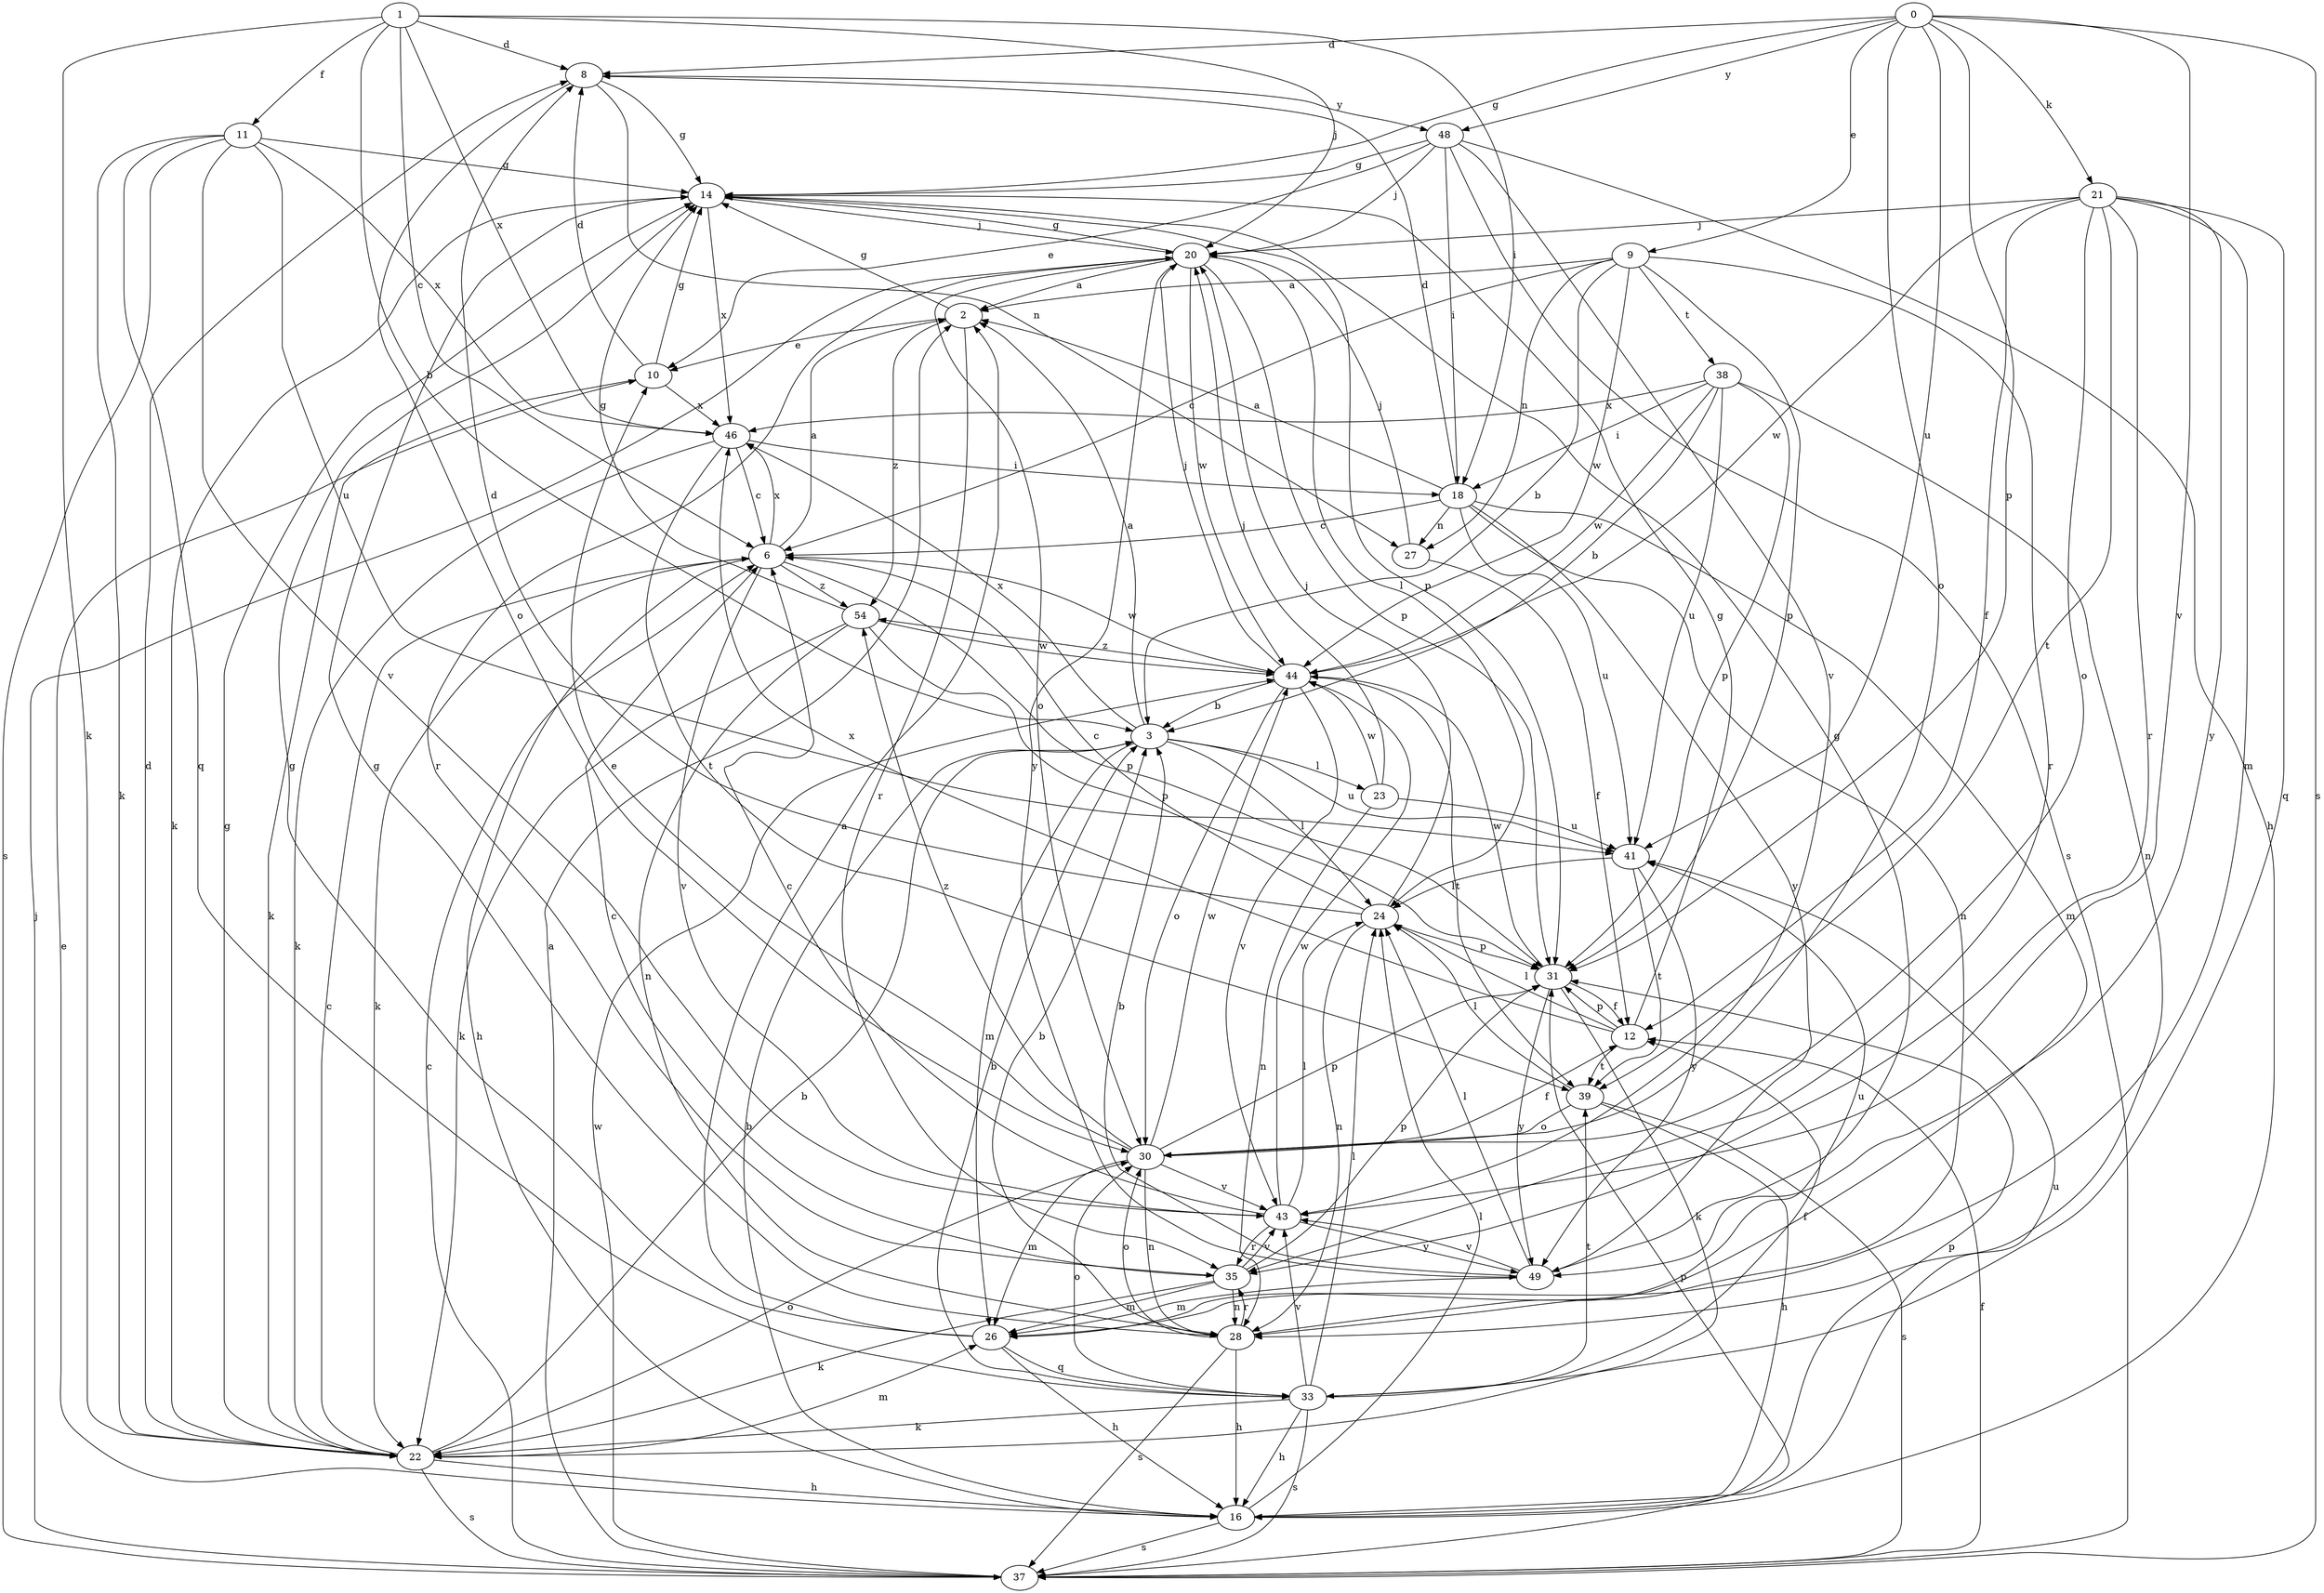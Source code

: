strict digraph  {
0;
1;
2;
3;
6;
8;
9;
10;
11;
12;
14;
16;
18;
20;
21;
22;
23;
24;
26;
27;
28;
30;
31;
33;
35;
37;
38;
39;
41;
43;
44;
46;
48;
49;
54;
0 -> 8  [label=d];
0 -> 9  [label=e];
0 -> 14  [label=g];
0 -> 21  [label=k];
0 -> 30  [label=o];
0 -> 31  [label=p];
0 -> 37  [label=s];
0 -> 41  [label=u];
0 -> 43  [label=v];
0 -> 48  [label=y];
1 -> 3  [label=b];
1 -> 6  [label=c];
1 -> 8  [label=d];
1 -> 11  [label=f];
1 -> 18  [label=i];
1 -> 20  [label=j];
1 -> 22  [label=k];
1 -> 46  [label=x];
2 -> 10  [label=e];
2 -> 14  [label=g];
2 -> 35  [label=r];
2 -> 54  [label=z];
3 -> 2  [label=a];
3 -> 23  [label=l];
3 -> 24  [label=l];
3 -> 26  [label=m];
3 -> 41  [label=u];
3 -> 46  [label=x];
6 -> 2  [label=a];
6 -> 16  [label=h];
6 -> 22  [label=k];
6 -> 31  [label=p];
6 -> 43  [label=v];
6 -> 44  [label=w];
6 -> 46  [label=x];
6 -> 54  [label=z];
8 -> 14  [label=g];
8 -> 27  [label=n];
8 -> 30  [label=o];
8 -> 48  [label=y];
9 -> 2  [label=a];
9 -> 3  [label=b];
9 -> 6  [label=c];
9 -> 27  [label=n];
9 -> 31  [label=p];
9 -> 35  [label=r];
9 -> 38  [label=t];
9 -> 44  [label=w];
10 -> 8  [label=d];
10 -> 14  [label=g];
10 -> 22  [label=k];
10 -> 46  [label=x];
11 -> 14  [label=g];
11 -> 22  [label=k];
11 -> 33  [label=q];
11 -> 37  [label=s];
11 -> 41  [label=u];
11 -> 43  [label=v];
11 -> 46  [label=x];
12 -> 14  [label=g];
12 -> 24  [label=l];
12 -> 31  [label=p];
12 -> 39  [label=t];
12 -> 46  [label=x];
14 -> 20  [label=j];
14 -> 22  [label=k];
14 -> 31  [label=p];
14 -> 46  [label=x];
16 -> 3  [label=b];
16 -> 10  [label=e];
16 -> 24  [label=l];
16 -> 31  [label=p];
16 -> 37  [label=s];
16 -> 41  [label=u];
18 -> 2  [label=a];
18 -> 6  [label=c];
18 -> 8  [label=d];
18 -> 26  [label=m];
18 -> 27  [label=n];
18 -> 28  [label=n];
18 -> 41  [label=u];
18 -> 49  [label=y];
20 -> 2  [label=a];
20 -> 14  [label=g];
20 -> 24  [label=l];
20 -> 30  [label=o];
20 -> 31  [label=p];
20 -> 35  [label=r];
20 -> 44  [label=w];
20 -> 49  [label=y];
21 -> 12  [label=f];
21 -> 20  [label=j];
21 -> 26  [label=m];
21 -> 30  [label=o];
21 -> 33  [label=q];
21 -> 35  [label=r];
21 -> 39  [label=t];
21 -> 44  [label=w];
21 -> 49  [label=y];
22 -> 3  [label=b];
22 -> 6  [label=c];
22 -> 8  [label=d];
22 -> 14  [label=g];
22 -> 16  [label=h];
22 -> 26  [label=m];
22 -> 30  [label=o];
22 -> 37  [label=s];
23 -> 20  [label=j];
23 -> 28  [label=n];
23 -> 41  [label=u];
23 -> 44  [label=w];
24 -> 6  [label=c];
24 -> 8  [label=d];
24 -> 20  [label=j];
24 -> 28  [label=n];
24 -> 31  [label=p];
26 -> 2  [label=a];
26 -> 14  [label=g];
26 -> 16  [label=h];
26 -> 33  [label=q];
27 -> 12  [label=f];
27 -> 20  [label=j];
28 -> 3  [label=b];
28 -> 14  [label=g];
28 -> 16  [label=h];
28 -> 30  [label=o];
28 -> 35  [label=r];
28 -> 37  [label=s];
28 -> 41  [label=u];
30 -> 10  [label=e];
30 -> 12  [label=f];
30 -> 26  [label=m];
30 -> 28  [label=n];
30 -> 31  [label=p];
30 -> 43  [label=v];
30 -> 44  [label=w];
30 -> 54  [label=z];
31 -> 12  [label=f];
31 -> 22  [label=k];
31 -> 44  [label=w];
31 -> 49  [label=y];
33 -> 3  [label=b];
33 -> 12  [label=f];
33 -> 16  [label=h];
33 -> 22  [label=k];
33 -> 24  [label=l];
33 -> 30  [label=o];
33 -> 37  [label=s];
33 -> 39  [label=t];
33 -> 43  [label=v];
35 -> 6  [label=c];
35 -> 22  [label=k];
35 -> 26  [label=m];
35 -> 28  [label=n];
35 -> 31  [label=p];
35 -> 43  [label=v];
37 -> 2  [label=a];
37 -> 6  [label=c];
37 -> 12  [label=f];
37 -> 20  [label=j];
37 -> 31  [label=p];
37 -> 44  [label=w];
38 -> 3  [label=b];
38 -> 18  [label=i];
38 -> 28  [label=n];
38 -> 31  [label=p];
38 -> 41  [label=u];
38 -> 44  [label=w];
38 -> 46  [label=x];
39 -> 16  [label=h];
39 -> 24  [label=l];
39 -> 30  [label=o];
39 -> 37  [label=s];
41 -> 24  [label=l];
41 -> 39  [label=t];
41 -> 49  [label=y];
43 -> 6  [label=c];
43 -> 24  [label=l];
43 -> 35  [label=r];
43 -> 44  [label=w];
43 -> 49  [label=y];
44 -> 3  [label=b];
44 -> 20  [label=j];
44 -> 30  [label=o];
44 -> 39  [label=t];
44 -> 43  [label=v];
44 -> 54  [label=z];
46 -> 6  [label=c];
46 -> 18  [label=i];
46 -> 22  [label=k];
46 -> 39  [label=t];
48 -> 10  [label=e];
48 -> 14  [label=g];
48 -> 16  [label=h];
48 -> 18  [label=i];
48 -> 20  [label=j];
48 -> 37  [label=s];
48 -> 43  [label=v];
49 -> 3  [label=b];
49 -> 14  [label=g];
49 -> 24  [label=l];
49 -> 26  [label=m];
49 -> 43  [label=v];
54 -> 14  [label=g];
54 -> 22  [label=k];
54 -> 28  [label=n];
54 -> 31  [label=p];
54 -> 44  [label=w];
}
